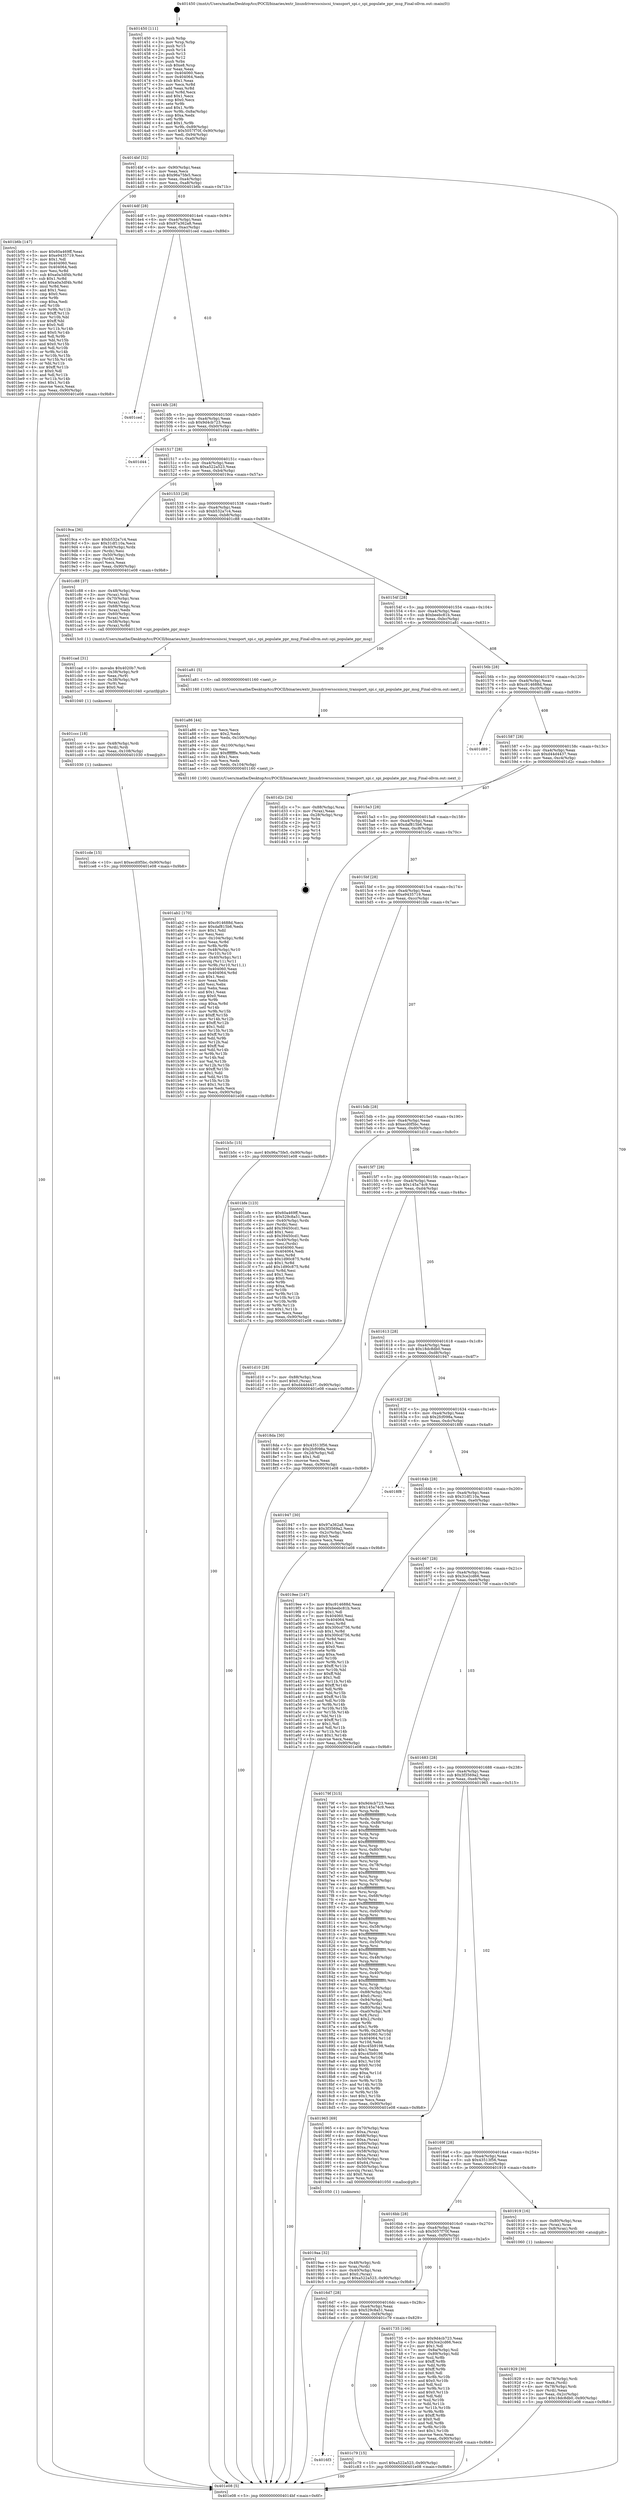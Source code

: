 digraph "0x401450" {
  label = "0x401450 (/mnt/c/Users/mathe/Desktop/tcc/POCII/binaries/extr_linuxdriversscsiscsi_transport_spi.c_spi_populate_ppr_msg_Final-ollvm.out::main(0))"
  labelloc = "t"
  node[shape=record]

  Entry [label="",width=0.3,height=0.3,shape=circle,fillcolor=black,style=filled]
  "0x4014bf" [label="{
     0x4014bf [32]\l
     | [instrs]\l
     &nbsp;&nbsp;0x4014bf \<+6\>: mov -0x90(%rbp),%eax\l
     &nbsp;&nbsp;0x4014c5 \<+2\>: mov %eax,%ecx\l
     &nbsp;&nbsp;0x4014c7 \<+6\>: sub $0x96a75fe5,%ecx\l
     &nbsp;&nbsp;0x4014cd \<+6\>: mov %eax,-0xa4(%rbp)\l
     &nbsp;&nbsp;0x4014d3 \<+6\>: mov %ecx,-0xa8(%rbp)\l
     &nbsp;&nbsp;0x4014d9 \<+6\>: je 0000000000401b6b \<main+0x71b\>\l
  }"]
  "0x401b6b" [label="{
     0x401b6b [147]\l
     | [instrs]\l
     &nbsp;&nbsp;0x401b6b \<+5\>: mov $0x60a469ff,%eax\l
     &nbsp;&nbsp;0x401b70 \<+5\>: mov $0xe9435719,%ecx\l
     &nbsp;&nbsp;0x401b75 \<+2\>: mov $0x1,%dl\l
     &nbsp;&nbsp;0x401b77 \<+7\>: mov 0x404060,%esi\l
     &nbsp;&nbsp;0x401b7e \<+7\>: mov 0x404064,%edi\l
     &nbsp;&nbsp;0x401b85 \<+3\>: mov %esi,%r8d\l
     &nbsp;&nbsp;0x401b88 \<+7\>: sub $0xa0a3df4b,%r8d\l
     &nbsp;&nbsp;0x401b8f \<+4\>: sub $0x1,%r8d\l
     &nbsp;&nbsp;0x401b93 \<+7\>: add $0xa0a3df4b,%r8d\l
     &nbsp;&nbsp;0x401b9a \<+4\>: imul %r8d,%esi\l
     &nbsp;&nbsp;0x401b9e \<+3\>: and $0x1,%esi\l
     &nbsp;&nbsp;0x401ba1 \<+3\>: cmp $0x0,%esi\l
     &nbsp;&nbsp;0x401ba4 \<+4\>: sete %r9b\l
     &nbsp;&nbsp;0x401ba8 \<+3\>: cmp $0xa,%edi\l
     &nbsp;&nbsp;0x401bab \<+4\>: setl %r10b\l
     &nbsp;&nbsp;0x401baf \<+3\>: mov %r9b,%r11b\l
     &nbsp;&nbsp;0x401bb2 \<+4\>: xor $0xff,%r11b\l
     &nbsp;&nbsp;0x401bb6 \<+3\>: mov %r10b,%bl\l
     &nbsp;&nbsp;0x401bb9 \<+3\>: xor $0xff,%bl\l
     &nbsp;&nbsp;0x401bbc \<+3\>: xor $0x0,%dl\l
     &nbsp;&nbsp;0x401bbf \<+3\>: mov %r11b,%r14b\l
     &nbsp;&nbsp;0x401bc2 \<+4\>: and $0x0,%r14b\l
     &nbsp;&nbsp;0x401bc6 \<+3\>: and %dl,%r9b\l
     &nbsp;&nbsp;0x401bc9 \<+3\>: mov %bl,%r15b\l
     &nbsp;&nbsp;0x401bcc \<+4\>: and $0x0,%r15b\l
     &nbsp;&nbsp;0x401bd0 \<+3\>: and %dl,%r10b\l
     &nbsp;&nbsp;0x401bd3 \<+3\>: or %r9b,%r14b\l
     &nbsp;&nbsp;0x401bd6 \<+3\>: or %r10b,%r15b\l
     &nbsp;&nbsp;0x401bd9 \<+3\>: xor %r15b,%r14b\l
     &nbsp;&nbsp;0x401bdc \<+3\>: or %bl,%r11b\l
     &nbsp;&nbsp;0x401bdf \<+4\>: xor $0xff,%r11b\l
     &nbsp;&nbsp;0x401be3 \<+3\>: or $0x0,%dl\l
     &nbsp;&nbsp;0x401be6 \<+3\>: and %dl,%r11b\l
     &nbsp;&nbsp;0x401be9 \<+3\>: or %r11b,%r14b\l
     &nbsp;&nbsp;0x401bec \<+4\>: test $0x1,%r14b\l
     &nbsp;&nbsp;0x401bf0 \<+3\>: cmovne %ecx,%eax\l
     &nbsp;&nbsp;0x401bf3 \<+6\>: mov %eax,-0x90(%rbp)\l
     &nbsp;&nbsp;0x401bf9 \<+5\>: jmp 0000000000401e08 \<main+0x9b8\>\l
  }"]
  "0x4014df" [label="{
     0x4014df [28]\l
     | [instrs]\l
     &nbsp;&nbsp;0x4014df \<+5\>: jmp 00000000004014e4 \<main+0x94\>\l
     &nbsp;&nbsp;0x4014e4 \<+6\>: mov -0xa4(%rbp),%eax\l
     &nbsp;&nbsp;0x4014ea \<+5\>: sub $0x97a362a8,%eax\l
     &nbsp;&nbsp;0x4014ef \<+6\>: mov %eax,-0xac(%rbp)\l
     &nbsp;&nbsp;0x4014f5 \<+6\>: je 0000000000401ced \<main+0x89d\>\l
  }"]
  Exit [label="",width=0.3,height=0.3,shape=circle,fillcolor=black,style=filled,peripheries=2]
  "0x401ced" [label="{
     0x401ced\l
  }", style=dashed]
  "0x4014fb" [label="{
     0x4014fb [28]\l
     | [instrs]\l
     &nbsp;&nbsp;0x4014fb \<+5\>: jmp 0000000000401500 \<main+0xb0\>\l
     &nbsp;&nbsp;0x401500 \<+6\>: mov -0xa4(%rbp),%eax\l
     &nbsp;&nbsp;0x401506 \<+5\>: sub $0x9d4cb723,%eax\l
     &nbsp;&nbsp;0x40150b \<+6\>: mov %eax,-0xb0(%rbp)\l
     &nbsp;&nbsp;0x401511 \<+6\>: je 0000000000401d44 \<main+0x8f4\>\l
  }"]
  "0x401cde" [label="{
     0x401cde [15]\l
     | [instrs]\l
     &nbsp;&nbsp;0x401cde \<+10\>: movl $0xecd0f5bc,-0x90(%rbp)\l
     &nbsp;&nbsp;0x401ce8 \<+5\>: jmp 0000000000401e08 \<main+0x9b8\>\l
  }"]
  "0x401d44" [label="{
     0x401d44\l
  }", style=dashed]
  "0x401517" [label="{
     0x401517 [28]\l
     | [instrs]\l
     &nbsp;&nbsp;0x401517 \<+5\>: jmp 000000000040151c \<main+0xcc\>\l
     &nbsp;&nbsp;0x40151c \<+6\>: mov -0xa4(%rbp),%eax\l
     &nbsp;&nbsp;0x401522 \<+5\>: sub $0xa522a523,%eax\l
     &nbsp;&nbsp;0x401527 \<+6\>: mov %eax,-0xb4(%rbp)\l
     &nbsp;&nbsp;0x40152d \<+6\>: je 00000000004019ca \<main+0x57a\>\l
  }"]
  "0x401ccc" [label="{
     0x401ccc [18]\l
     | [instrs]\l
     &nbsp;&nbsp;0x401ccc \<+4\>: mov -0x48(%rbp),%rdi\l
     &nbsp;&nbsp;0x401cd0 \<+3\>: mov (%rdi),%rdi\l
     &nbsp;&nbsp;0x401cd3 \<+6\>: mov %eax,-0x108(%rbp)\l
     &nbsp;&nbsp;0x401cd9 \<+5\>: call 0000000000401030 \<free@plt\>\l
     | [calls]\l
     &nbsp;&nbsp;0x401030 \{1\} (unknown)\l
  }"]
  "0x4019ca" [label="{
     0x4019ca [36]\l
     | [instrs]\l
     &nbsp;&nbsp;0x4019ca \<+5\>: mov $0xb532a7c4,%eax\l
     &nbsp;&nbsp;0x4019cf \<+5\>: mov $0x31df110a,%ecx\l
     &nbsp;&nbsp;0x4019d4 \<+4\>: mov -0x40(%rbp),%rdx\l
     &nbsp;&nbsp;0x4019d8 \<+2\>: mov (%rdx),%esi\l
     &nbsp;&nbsp;0x4019da \<+4\>: mov -0x50(%rbp),%rdx\l
     &nbsp;&nbsp;0x4019de \<+2\>: cmp (%rdx),%esi\l
     &nbsp;&nbsp;0x4019e0 \<+3\>: cmovl %ecx,%eax\l
     &nbsp;&nbsp;0x4019e3 \<+6\>: mov %eax,-0x90(%rbp)\l
     &nbsp;&nbsp;0x4019e9 \<+5\>: jmp 0000000000401e08 \<main+0x9b8\>\l
  }"]
  "0x401533" [label="{
     0x401533 [28]\l
     | [instrs]\l
     &nbsp;&nbsp;0x401533 \<+5\>: jmp 0000000000401538 \<main+0xe8\>\l
     &nbsp;&nbsp;0x401538 \<+6\>: mov -0xa4(%rbp),%eax\l
     &nbsp;&nbsp;0x40153e \<+5\>: sub $0xb532a7c4,%eax\l
     &nbsp;&nbsp;0x401543 \<+6\>: mov %eax,-0xb8(%rbp)\l
     &nbsp;&nbsp;0x401549 \<+6\>: je 0000000000401c88 \<main+0x838\>\l
  }"]
  "0x401cad" [label="{
     0x401cad [31]\l
     | [instrs]\l
     &nbsp;&nbsp;0x401cad \<+10\>: movabs $0x4020b7,%rdi\l
     &nbsp;&nbsp;0x401cb7 \<+4\>: mov -0x38(%rbp),%r9\l
     &nbsp;&nbsp;0x401cbb \<+3\>: mov %eax,(%r9)\l
     &nbsp;&nbsp;0x401cbe \<+4\>: mov -0x38(%rbp),%r9\l
     &nbsp;&nbsp;0x401cc2 \<+3\>: mov (%r9),%esi\l
     &nbsp;&nbsp;0x401cc5 \<+2\>: mov $0x0,%al\l
     &nbsp;&nbsp;0x401cc7 \<+5\>: call 0000000000401040 \<printf@plt\>\l
     | [calls]\l
     &nbsp;&nbsp;0x401040 \{1\} (unknown)\l
  }"]
  "0x401c88" [label="{
     0x401c88 [37]\l
     | [instrs]\l
     &nbsp;&nbsp;0x401c88 \<+4\>: mov -0x48(%rbp),%rax\l
     &nbsp;&nbsp;0x401c8c \<+3\>: mov (%rax),%rdi\l
     &nbsp;&nbsp;0x401c8f \<+4\>: mov -0x70(%rbp),%rax\l
     &nbsp;&nbsp;0x401c93 \<+2\>: mov (%rax),%esi\l
     &nbsp;&nbsp;0x401c95 \<+4\>: mov -0x68(%rbp),%rax\l
     &nbsp;&nbsp;0x401c99 \<+2\>: mov (%rax),%edx\l
     &nbsp;&nbsp;0x401c9b \<+4\>: mov -0x60(%rbp),%rax\l
     &nbsp;&nbsp;0x401c9f \<+2\>: mov (%rax),%ecx\l
     &nbsp;&nbsp;0x401ca1 \<+4\>: mov -0x58(%rbp),%rax\l
     &nbsp;&nbsp;0x401ca5 \<+3\>: mov (%rax),%r8d\l
     &nbsp;&nbsp;0x401ca8 \<+5\>: call 00000000004013c0 \<spi_populate_ppr_msg\>\l
     | [calls]\l
     &nbsp;&nbsp;0x4013c0 \{1\} (/mnt/c/Users/mathe/Desktop/tcc/POCII/binaries/extr_linuxdriversscsiscsi_transport_spi.c_spi_populate_ppr_msg_Final-ollvm.out::spi_populate_ppr_msg)\l
  }"]
  "0x40154f" [label="{
     0x40154f [28]\l
     | [instrs]\l
     &nbsp;&nbsp;0x40154f \<+5\>: jmp 0000000000401554 \<main+0x104\>\l
     &nbsp;&nbsp;0x401554 \<+6\>: mov -0xa4(%rbp),%eax\l
     &nbsp;&nbsp;0x40155a \<+5\>: sub $0xbeebc81b,%eax\l
     &nbsp;&nbsp;0x40155f \<+6\>: mov %eax,-0xbc(%rbp)\l
     &nbsp;&nbsp;0x401565 \<+6\>: je 0000000000401a81 \<main+0x631\>\l
  }"]
  "0x4016f3" [label="{
     0x4016f3\l
  }", style=dashed]
  "0x401a81" [label="{
     0x401a81 [5]\l
     | [instrs]\l
     &nbsp;&nbsp;0x401a81 \<+5\>: call 0000000000401160 \<next_i\>\l
     | [calls]\l
     &nbsp;&nbsp;0x401160 \{100\} (/mnt/c/Users/mathe/Desktop/tcc/POCII/binaries/extr_linuxdriversscsiscsi_transport_spi.c_spi_populate_ppr_msg_Final-ollvm.out::next_i)\l
  }"]
  "0x40156b" [label="{
     0x40156b [28]\l
     | [instrs]\l
     &nbsp;&nbsp;0x40156b \<+5\>: jmp 0000000000401570 \<main+0x120\>\l
     &nbsp;&nbsp;0x401570 \<+6\>: mov -0xa4(%rbp),%eax\l
     &nbsp;&nbsp;0x401576 \<+5\>: sub $0xc914688d,%eax\l
     &nbsp;&nbsp;0x40157b \<+6\>: mov %eax,-0xc0(%rbp)\l
     &nbsp;&nbsp;0x401581 \<+6\>: je 0000000000401d89 \<main+0x939\>\l
  }"]
  "0x401c79" [label="{
     0x401c79 [15]\l
     | [instrs]\l
     &nbsp;&nbsp;0x401c79 \<+10\>: movl $0xa522a523,-0x90(%rbp)\l
     &nbsp;&nbsp;0x401c83 \<+5\>: jmp 0000000000401e08 \<main+0x9b8\>\l
  }"]
  "0x401d89" [label="{
     0x401d89\l
  }", style=dashed]
  "0x401587" [label="{
     0x401587 [28]\l
     | [instrs]\l
     &nbsp;&nbsp;0x401587 \<+5\>: jmp 000000000040158c \<main+0x13c\>\l
     &nbsp;&nbsp;0x40158c \<+6\>: mov -0xa4(%rbp),%eax\l
     &nbsp;&nbsp;0x401592 \<+5\>: sub $0xd44d4437,%eax\l
     &nbsp;&nbsp;0x401597 \<+6\>: mov %eax,-0xc4(%rbp)\l
     &nbsp;&nbsp;0x40159d \<+6\>: je 0000000000401d2c \<main+0x8dc\>\l
  }"]
  "0x401ab2" [label="{
     0x401ab2 [170]\l
     | [instrs]\l
     &nbsp;&nbsp;0x401ab2 \<+5\>: mov $0xc914688d,%ecx\l
     &nbsp;&nbsp;0x401ab7 \<+5\>: mov $0xdaf815b6,%edx\l
     &nbsp;&nbsp;0x401abc \<+3\>: mov $0x1,%dil\l
     &nbsp;&nbsp;0x401abf \<+2\>: xor %esi,%esi\l
     &nbsp;&nbsp;0x401ac1 \<+7\>: mov -0x104(%rbp),%r8d\l
     &nbsp;&nbsp;0x401ac8 \<+4\>: imul %eax,%r8d\l
     &nbsp;&nbsp;0x401acc \<+3\>: mov %r8b,%r9b\l
     &nbsp;&nbsp;0x401acf \<+4\>: mov -0x48(%rbp),%r10\l
     &nbsp;&nbsp;0x401ad3 \<+3\>: mov (%r10),%r10\l
     &nbsp;&nbsp;0x401ad6 \<+4\>: mov -0x40(%rbp),%r11\l
     &nbsp;&nbsp;0x401ada \<+3\>: movslq (%r11),%r11\l
     &nbsp;&nbsp;0x401add \<+4\>: mov %r9b,(%r10,%r11,1)\l
     &nbsp;&nbsp;0x401ae1 \<+7\>: mov 0x404060,%eax\l
     &nbsp;&nbsp;0x401ae8 \<+8\>: mov 0x404064,%r8d\l
     &nbsp;&nbsp;0x401af0 \<+3\>: sub $0x1,%esi\l
     &nbsp;&nbsp;0x401af3 \<+2\>: mov %eax,%ebx\l
     &nbsp;&nbsp;0x401af5 \<+2\>: add %esi,%ebx\l
     &nbsp;&nbsp;0x401af7 \<+3\>: imul %ebx,%eax\l
     &nbsp;&nbsp;0x401afa \<+3\>: and $0x1,%eax\l
     &nbsp;&nbsp;0x401afd \<+3\>: cmp $0x0,%eax\l
     &nbsp;&nbsp;0x401b00 \<+4\>: sete %r9b\l
     &nbsp;&nbsp;0x401b04 \<+4\>: cmp $0xa,%r8d\l
     &nbsp;&nbsp;0x401b08 \<+4\>: setl %r14b\l
     &nbsp;&nbsp;0x401b0c \<+3\>: mov %r9b,%r15b\l
     &nbsp;&nbsp;0x401b0f \<+4\>: xor $0xff,%r15b\l
     &nbsp;&nbsp;0x401b13 \<+3\>: mov %r14b,%r12b\l
     &nbsp;&nbsp;0x401b16 \<+4\>: xor $0xff,%r12b\l
     &nbsp;&nbsp;0x401b1a \<+4\>: xor $0x1,%dil\l
     &nbsp;&nbsp;0x401b1e \<+3\>: mov %r15b,%r13b\l
     &nbsp;&nbsp;0x401b21 \<+4\>: and $0xff,%r13b\l
     &nbsp;&nbsp;0x401b25 \<+3\>: and %dil,%r9b\l
     &nbsp;&nbsp;0x401b28 \<+3\>: mov %r12b,%al\l
     &nbsp;&nbsp;0x401b2b \<+2\>: and $0xff,%al\l
     &nbsp;&nbsp;0x401b2d \<+3\>: and %dil,%r14b\l
     &nbsp;&nbsp;0x401b30 \<+3\>: or %r9b,%r13b\l
     &nbsp;&nbsp;0x401b33 \<+3\>: or %r14b,%al\l
     &nbsp;&nbsp;0x401b36 \<+3\>: xor %al,%r13b\l
     &nbsp;&nbsp;0x401b39 \<+3\>: or %r12b,%r15b\l
     &nbsp;&nbsp;0x401b3c \<+4\>: xor $0xff,%r15b\l
     &nbsp;&nbsp;0x401b40 \<+4\>: or $0x1,%dil\l
     &nbsp;&nbsp;0x401b44 \<+3\>: and %dil,%r15b\l
     &nbsp;&nbsp;0x401b47 \<+3\>: or %r15b,%r13b\l
     &nbsp;&nbsp;0x401b4a \<+4\>: test $0x1,%r13b\l
     &nbsp;&nbsp;0x401b4e \<+3\>: cmovne %edx,%ecx\l
     &nbsp;&nbsp;0x401b51 \<+6\>: mov %ecx,-0x90(%rbp)\l
     &nbsp;&nbsp;0x401b57 \<+5\>: jmp 0000000000401e08 \<main+0x9b8\>\l
  }"]
  "0x401d2c" [label="{
     0x401d2c [24]\l
     | [instrs]\l
     &nbsp;&nbsp;0x401d2c \<+7\>: mov -0x88(%rbp),%rax\l
     &nbsp;&nbsp;0x401d33 \<+2\>: mov (%rax),%eax\l
     &nbsp;&nbsp;0x401d35 \<+4\>: lea -0x28(%rbp),%rsp\l
     &nbsp;&nbsp;0x401d39 \<+1\>: pop %rbx\l
     &nbsp;&nbsp;0x401d3a \<+2\>: pop %r12\l
     &nbsp;&nbsp;0x401d3c \<+2\>: pop %r13\l
     &nbsp;&nbsp;0x401d3e \<+2\>: pop %r14\l
     &nbsp;&nbsp;0x401d40 \<+2\>: pop %r15\l
     &nbsp;&nbsp;0x401d42 \<+1\>: pop %rbp\l
     &nbsp;&nbsp;0x401d43 \<+1\>: ret\l
  }"]
  "0x4015a3" [label="{
     0x4015a3 [28]\l
     | [instrs]\l
     &nbsp;&nbsp;0x4015a3 \<+5\>: jmp 00000000004015a8 \<main+0x158\>\l
     &nbsp;&nbsp;0x4015a8 \<+6\>: mov -0xa4(%rbp),%eax\l
     &nbsp;&nbsp;0x4015ae \<+5\>: sub $0xdaf815b6,%eax\l
     &nbsp;&nbsp;0x4015b3 \<+6\>: mov %eax,-0xc8(%rbp)\l
     &nbsp;&nbsp;0x4015b9 \<+6\>: je 0000000000401b5c \<main+0x70c\>\l
  }"]
  "0x401a86" [label="{
     0x401a86 [44]\l
     | [instrs]\l
     &nbsp;&nbsp;0x401a86 \<+2\>: xor %ecx,%ecx\l
     &nbsp;&nbsp;0x401a88 \<+5\>: mov $0x2,%edx\l
     &nbsp;&nbsp;0x401a8d \<+6\>: mov %edx,-0x100(%rbp)\l
     &nbsp;&nbsp;0x401a93 \<+1\>: cltd\l
     &nbsp;&nbsp;0x401a94 \<+6\>: mov -0x100(%rbp),%esi\l
     &nbsp;&nbsp;0x401a9a \<+2\>: idiv %esi\l
     &nbsp;&nbsp;0x401a9c \<+6\>: imul $0xfffffffe,%edx,%edx\l
     &nbsp;&nbsp;0x401aa2 \<+3\>: sub $0x1,%ecx\l
     &nbsp;&nbsp;0x401aa5 \<+2\>: sub %ecx,%edx\l
     &nbsp;&nbsp;0x401aa7 \<+6\>: mov %edx,-0x104(%rbp)\l
     &nbsp;&nbsp;0x401aad \<+5\>: call 0000000000401160 \<next_i\>\l
     | [calls]\l
     &nbsp;&nbsp;0x401160 \{100\} (/mnt/c/Users/mathe/Desktop/tcc/POCII/binaries/extr_linuxdriversscsiscsi_transport_spi.c_spi_populate_ppr_msg_Final-ollvm.out::next_i)\l
  }"]
  "0x401b5c" [label="{
     0x401b5c [15]\l
     | [instrs]\l
     &nbsp;&nbsp;0x401b5c \<+10\>: movl $0x96a75fe5,-0x90(%rbp)\l
     &nbsp;&nbsp;0x401b66 \<+5\>: jmp 0000000000401e08 \<main+0x9b8\>\l
  }"]
  "0x4015bf" [label="{
     0x4015bf [28]\l
     | [instrs]\l
     &nbsp;&nbsp;0x4015bf \<+5\>: jmp 00000000004015c4 \<main+0x174\>\l
     &nbsp;&nbsp;0x4015c4 \<+6\>: mov -0xa4(%rbp),%eax\l
     &nbsp;&nbsp;0x4015ca \<+5\>: sub $0xe9435719,%eax\l
     &nbsp;&nbsp;0x4015cf \<+6\>: mov %eax,-0xcc(%rbp)\l
     &nbsp;&nbsp;0x4015d5 \<+6\>: je 0000000000401bfe \<main+0x7ae\>\l
  }"]
  "0x4019aa" [label="{
     0x4019aa [32]\l
     | [instrs]\l
     &nbsp;&nbsp;0x4019aa \<+4\>: mov -0x48(%rbp),%rdi\l
     &nbsp;&nbsp;0x4019ae \<+3\>: mov %rax,(%rdi)\l
     &nbsp;&nbsp;0x4019b1 \<+4\>: mov -0x40(%rbp),%rax\l
     &nbsp;&nbsp;0x4019b5 \<+6\>: movl $0x0,(%rax)\l
     &nbsp;&nbsp;0x4019bb \<+10\>: movl $0xa522a523,-0x90(%rbp)\l
     &nbsp;&nbsp;0x4019c5 \<+5\>: jmp 0000000000401e08 \<main+0x9b8\>\l
  }"]
  "0x401bfe" [label="{
     0x401bfe [123]\l
     | [instrs]\l
     &nbsp;&nbsp;0x401bfe \<+5\>: mov $0x60a469ff,%eax\l
     &nbsp;&nbsp;0x401c03 \<+5\>: mov $0x529c8a51,%ecx\l
     &nbsp;&nbsp;0x401c08 \<+4\>: mov -0x40(%rbp),%rdx\l
     &nbsp;&nbsp;0x401c0c \<+2\>: mov (%rdx),%esi\l
     &nbsp;&nbsp;0x401c0e \<+6\>: add $0x39450cd1,%esi\l
     &nbsp;&nbsp;0x401c14 \<+3\>: add $0x1,%esi\l
     &nbsp;&nbsp;0x401c17 \<+6\>: sub $0x39450cd1,%esi\l
     &nbsp;&nbsp;0x401c1d \<+4\>: mov -0x40(%rbp),%rdx\l
     &nbsp;&nbsp;0x401c21 \<+2\>: mov %esi,(%rdx)\l
     &nbsp;&nbsp;0x401c23 \<+7\>: mov 0x404060,%esi\l
     &nbsp;&nbsp;0x401c2a \<+7\>: mov 0x404064,%edi\l
     &nbsp;&nbsp;0x401c31 \<+3\>: mov %esi,%r8d\l
     &nbsp;&nbsp;0x401c34 \<+7\>: sub $0x1d90c875,%r8d\l
     &nbsp;&nbsp;0x401c3b \<+4\>: sub $0x1,%r8d\l
     &nbsp;&nbsp;0x401c3f \<+7\>: add $0x1d90c875,%r8d\l
     &nbsp;&nbsp;0x401c46 \<+4\>: imul %r8d,%esi\l
     &nbsp;&nbsp;0x401c4a \<+3\>: and $0x1,%esi\l
     &nbsp;&nbsp;0x401c4d \<+3\>: cmp $0x0,%esi\l
     &nbsp;&nbsp;0x401c50 \<+4\>: sete %r9b\l
     &nbsp;&nbsp;0x401c54 \<+3\>: cmp $0xa,%edi\l
     &nbsp;&nbsp;0x401c57 \<+4\>: setl %r10b\l
     &nbsp;&nbsp;0x401c5b \<+3\>: mov %r9b,%r11b\l
     &nbsp;&nbsp;0x401c5e \<+3\>: and %r10b,%r11b\l
     &nbsp;&nbsp;0x401c61 \<+3\>: xor %r10b,%r9b\l
     &nbsp;&nbsp;0x401c64 \<+3\>: or %r9b,%r11b\l
     &nbsp;&nbsp;0x401c67 \<+4\>: test $0x1,%r11b\l
     &nbsp;&nbsp;0x401c6b \<+3\>: cmovne %ecx,%eax\l
     &nbsp;&nbsp;0x401c6e \<+6\>: mov %eax,-0x90(%rbp)\l
     &nbsp;&nbsp;0x401c74 \<+5\>: jmp 0000000000401e08 \<main+0x9b8\>\l
  }"]
  "0x4015db" [label="{
     0x4015db [28]\l
     | [instrs]\l
     &nbsp;&nbsp;0x4015db \<+5\>: jmp 00000000004015e0 \<main+0x190\>\l
     &nbsp;&nbsp;0x4015e0 \<+6\>: mov -0xa4(%rbp),%eax\l
     &nbsp;&nbsp;0x4015e6 \<+5\>: sub $0xecd0f5bc,%eax\l
     &nbsp;&nbsp;0x4015eb \<+6\>: mov %eax,-0xd0(%rbp)\l
     &nbsp;&nbsp;0x4015f1 \<+6\>: je 0000000000401d10 \<main+0x8c0\>\l
  }"]
  "0x401929" [label="{
     0x401929 [30]\l
     | [instrs]\l
     &nbsp;&nbsp;0x401929 \<+4\>: mov -0x78(%rbp),%rdi\l
     &nbsp;&nbsp;0x40192d \<+2\>: mov %eax,(%rdi)\l
     &nbsp;&nbsp;0x40192f \<+4\>: mov -0x78(%rbp),%rdi\l
     &nbsp;&nbsp;0x401933 \<+2\>: mov (%rdi),%eax\l
     &nbsp;&nbsp;0x401935 \<+3\>: mov %eax,-0x2c(%rbp)\l
     &nbsp;&nbsp;0x401938 \<+10\>: movl $0x18dc8db0,-0x90(%rbp)\l
     &nbsp;&nbsp;0x401942 \<+5\>: jmp 0000000000401e08 \<main+0x9b8\>\l
  }"]
  "0x401d10" [label="{
     0x401d10 [28]\l
     | [instrs]\l
     &nbsp;&nbsp;0x401d10 \<+7\>: mov -0x88(%rbp),%rax\l
     &nbsp;&nbsp;0x401d17 \<+6\>: movl $0x0,(%rax)\l
     &nbsp;&nbsp;0x401d1d \<+10\>: movl $0xd44d4437,-0x90(%rbp)\l
     &nbsp;&nbsp;0x401d27 \<+5\>: jmp 0000000000401e08 \<main+0x9b8\>\l
  }"]
  "0x4015f7" [label="{
     0x4015f7 [28]\l
     | [instrs]\l
     &nbsp;&nbsp;0x4015f7 \<+5\>: jmp 00000000004015fc \<main+0x1ac\>\l
     &nbsp;&nbsp;0x4015fc \<+6\>: mov -0xa4(%rbp),%eax\l
     &nbsp;&nbsp;0x401602 \<+5\>: sub $0x145a74c9,%eax\l
     &nbsp;&nbsp;0x401607 \<+6\>: mov %eax,-0xd4(%rbp)\l
     &nbsp;&nbsp;0x40160d \<+6\>: je 00000000004018da \<main+0x48a\>\l
  }"]
  "0x401450" [label="{
     0x401450 [111]\l
     | [instrs]\l
     &nbsp;&nbsp;0x401450 \<+1\>: push %rbp\l
     &nbsp;&nbsp;0x401451 \<+3\>: mov %rsp,%rbp\l
     &nbsp;&nbsp;0x401454 \<+2\>: push %r15\l
     &nbsp;&nbsp;0x401456 \<+2\>: push %r14\l
     &nbsp;&nbsp;0x401458 \<+2\>: push %r13\l
     &nbsp;&nbsp;0x40145a \<+2\>: push %r12\l
     &nbsp;&nbsp;0x40145c \<+1\>: push %rbx\l
     &nbsp;&nbsp;0x40145d \<+7\>: sub $0xe8,%rsp\l
     &nbsp;&nbsp;0x401464 \<+2\>: xor %eax,%eax\l
     &nbsp;&nbsp;0x401466 \<+7\>: mov 0x404060,%ecx\l
     &nbsp;&nbsp;0x40146d \<+7\>: mov 0x404064,%edx\l
     &nbsp;&nbsp;0x401474 \<+3\>: sub $0x1,%eax\l
     &nbsp;&nbsp;0x401477 \<+3\>: mov %ecx,%r8d\l
     &nbsp;&nbsp;0x40147a \<+3\>: add %eax,%r8d\l
     &nbsp;&nbsp;0x40147d \<+4\>: imul %r8d,%ecx\l
     &nbsp;&nbsp;0x401481 \<+3\>: and $0x1,%ecx\l
     &nbsp;&nbsp;0x401484 \<+3\>: cmp $0x0,%ecx\l
     &nbsp;&nbsp;0x401487 \<+4\>: sete %r9b\l
     &nbsp;&nbsp;0x40148b \<+4\>: and $0x1,%r9b\l
     &nbsp;&nbsp;0x40148f \<+7\>: mov %r9b,-0x8a(%rbp)\l
     &nbsp;&nbsp;0x401496 \<+3\>: cmp $0xa,%edx\l
     &nbsp;&nbsp;0x401499 \<+4\>: setl %r9b\l
     &nbsp;&nbsp;0x40149d \<+4\>: and $0x1,%r9b\l
     &nbsp;&nbsp;0x4014a1 \<+7\>: mov %r9b,-0x89(%rbp)\l
     &nbsp;&nbsp;0x4014a8 \<+10\>: movl $0x5057f70f,-0x90(%rbp)\l
     &nbsp;&nbsp;0x4014b2 \<+6\>: mov %edi,-0x94(%rbp)\l
     &nbsp;&nbsp;0x4014b8 \<+7\>: mov %rsi,-0xa0(%rbp)\l
  }"]
  "0x4018da" [label="{
     0x4018da [30]\l
     | [instrs]\l
     &nbsp;&nbsp;0x4018da \<+5\>: mov $0x43513f56,%eax\l
     &nbsp;&nbsp;0x4018df \<+5\>: mov $0x2fcf098a,%ecx\l
     &nbsp;&nbsp;0x4018e4 \<+3\>: mov -0x2d(%rbp),%dl\l
     &nbsp;&nbsp;0x4018e7 \<+3\>: test $0x1,%dl\l
     &nbsp;&nbsp;0x4018ea \<+3\>: cmovne %ecx,%eax\l
     &nbsp;&nbsp;0x4018ed \<+6\>: mov %eax,-0x90(%rbp)\l
     &nbsp;&nbsp;0x4018f3 \<+5\>: jmp 0000000000401e08 \<main+0x9b8\>\l
  }"]
  "0x401613" [label="{
     0x401613 [28]\l
     | [instrs]\l
     &nbsp;&nbsp;0x401613 \<+5\>: jmp 0000000000401618 \<main+0x1c8\>\l
     &nbsp;&nbsp;0x401618 \<+6\>: mov -0xa4(%rbp),%eax\l
     &nbsp;&nbsp;0x40161e \<+5\>: sub $0x18dc8db0,%eax\l
     &nbsp;&nbsp;0x401623 \<+6\>: mov %eax,-0xd8(%rbp)\l
     &nbsp;&nbsp;0x401629 \<+6\>: je 0000000000401947 \<main+0x4f7\>\l
  }"]
  "0x401e08" [label="{
     0x401e08 [5]\l
     | [instrs]\l
     &nbsp;&nbsp;0x401e08 \<+5\>: jmp 00000000004014bf \<main+0x6f\>\l
  }"]
  "0x401947" [label="{
     0x401947 [30]\l
     | [instrs]\l
     &nbsp;&nbsp;0x401947 \<+5\>: mov $0x97a362a8,%eax\l
     &nbsp;&nbsp;0x40194c \<+5\>: mov $0x3f3569a2,%ecx\l
     &nbsp;&nbsp;0x401951 \<+3\>: mov -0x2c(%rbp),%edx\l
     &nbsp;&nbsp;0x401954 \<+3\>: cmp $0x0,%edx\l
     &nbsp;&nbsp;0x401957 \<+3\>: cmove %ecx,%eax\l
     &nbsp;&nbsp;0x40195a \<+6\>: mov %eax,-0x90(%rbp)\l
     &nbsp;&nbsp;0x401960 \<+5\>: jmp 0000000000401e08 \<main+0x9b8\>\l
  }"]
  "0x40162f" [label="{
     0x40162f [28]\l
     | [instrs]\l
     &nbsp;&nbsp;0x40162f \<+5\>: jmp 0000000000401634 \<main+0x1e4\>\l
     &nbsp;&nbsp;0x401634 \<+6\>: mov -0xa4(%rbp),%eax\l
     &nbsp;&nbsp;0x40163a \<+5\>: sub $0x2fcf098a,%eax\l
     &nbsp;&nbsp;0x40163f \<+6\>: mov %eax,-0xdc(%rbp)\l
     &nbsp;&nbsp;0x401645 \<+6\>: je 00000000004018f8 \<main+0x4a8\>\l
  }"]
  "0x4016d7" [label="{
     0x4016d7 [28]\l
     | [instrs]\l
     &nbsp;&nbsp;0x4016d7 \<+5\>: jmp 00000000004016dc \<main+0x28c\>\l
     &nbsp;&nbsp;0x4016dc \<+6\>: mov -0xa4(%rbp),%eax\l
     &nbsp;&nbsp;0x4016e2 \<+5\>: sub $0x529c8a51,%eax\l
     &nbsp;&nbsp;0x4016e7 \<+6\>: mov %eax,-0xf4(%rbp)\l
     &nbsp;&nbsp;0x4016ed \<+6\>: je 0000000000401c79 \<main+0x829\>\l
  }"]
  "0x4018f8" [label="{
     0x4018f8\l
  }", style=dashed]
  "0x40164b" [label="{
     0x40164b [28]\l
     | [instrs]\l
     &nbsp;&nbsp;0x40164b \<+5\>: jmp 0000000000401650 \<main+0x200\>\l
     &nbsp;&nbsp;0x401650 \<+6\>: mov -0xa4(%rbp),%eax\l
     &nbsp;&nbsp;0x401656 \<+5\>: sub $0x31df110a,%eax\l
     &nbsp;&nbsp;0x40165b \<+6\>: mov %eax,-0xe0(%rbp)\l
     &nbsp;&nbsp;0x401661 \<+6\>: je 00000000004019ee \<main+0x59e\>\l
  }"]
  "0x401735" [label="{
     0x401735 [106]\l
     | [instrs]\l
     &nbsp;&nbsp;0x401735 \<+5\>: mov $0x9d4cb723,%eax\l
     &nbsp;&nbsp;0x40173a \<+5\>: mov $0x3ce2cd66,%ecx\l
     &nbsp;&nbsp;0x40173f \<+2\>: mov $0x1,%dl\l
     &nbsp;&nbsp;0x401741 \<+7\>: mov -0x8a(%rbp),%sil\l
     &nbsp;&nbsp;0x401748 \<+7\>: mov -0x89(%rbp),%dil\l
     &nbsp;&nbsp;0x40174f \<+3\>: mov %sil,%r8b\l
     &nbsp;&nbsp;0x401752 \<+4\>: xor $0xff,%r8b\l
     &nbsp;&nbsp;0x401756 \<+3\>: mov %dil,%r9b\l
     &nbsp;&nbsp;0x401759 \<+4\>: xor $0xff,%r9b\l
     &nbsp;&nbsp;0x40175d \<+3\>: xor $0x0,%dl\l
     &nbsp;&nbsp;0x401760 \<+3\>: mov %r8b,%r10b\l
     &nbsp;&nbsp;0x401763 \<+4\>: and $0x0,%r10b\l
     &nbsp;&nbsp;0x401767 \<+3\>: and %dl,%sil\l
     &nbsp;&nbsp;0x40176a \<+3\>: mov %r9b,%r11b\l
     &nbsp;&nbsp;0x40176d \<+4\>: and $0x0,%r11b\l
     &nbsp;&nbsp;0x401771 \<+3\>: and %dl,%dil\l
     &nbsp;&nbsp;0x401774 \<+3\>: or %sil,%r10b\l
     &nbsp;&nbsp;0x401777 \<+3\>: or %dil,%r11b\l
     &nbsp;&nbsp;0x40177a \<+3\>: xor %r11b,%r10b\l
     &nbsp;&nbsp;0x40177d \<+3\>: or %r9b,%r8b\l
     &nbsp;&nbsp;0x401780 \<+4\>: xor $0xff,%r8b\l
     &nbsp;&nbsp;0x401784 \<+3\>: or $0x0,%dl\l
     &nbsp;&nbsp;0x401787 \<+3\>: and %dl,%r8b\l
     &nbsp;&nbsp;0x40178a \<+3\>: or %r8b,%r10b\l
     &nbsp;&nbsp;0x40178d \<+4\>: test $0x1,%r10b\l
     &nbsp;&nbsp;0x401791 \<+3\>: cmovne %ecx,%eax\l
     &nbsp;&nbsp;0x401794 \<+6\>: mov %eax,-0x90(%rbp)\l
     &nbsp;&nbsp;0x40179a \<+5\>: jmp 0000000000401e08 \<main+0x9b8\>\l
  }"]
  "0x4019ee" [label="{
     0x4019ee [147]\l
     | [instrs]\l
     &nbsp;&nbsp;0x4019ee \<+5\>: mov $0xc914688d,%eax\l
     &nbsp;&nbsp;0x4019f3 \<+5\>: mov $0xbeebc81b,%ecx\l
     &nbsp;&nbsp;0x4019f8 \<+2\>: mov $0x1,%dl\l
     &nbsp;&nbsp;0x4019fa \<+7\>: mov 0x404060,%esi\l
     &nbsp;&nbsp;0x401a01 \<+7\>: mov 0x404064,%edi\l
     &nbsp;&nbsp;0x401a08 \<+3\>: mov %esi,%r8d\l
     &nbsp;&nbsp;0x401a0b \<+7\>: add $0x300cd756,%r8d\l
     &nbsp;&nbsp;0x401a12 \<+4\>: sub $0x1,%r8d\l
     &nbsp;&nbsp;0x401a16 \<+7\>: sub $0x300cd756,%r8d\l
     &nbsp;&nbsp;0x401a1d \<+4\>: imul %r8d,%esi\l
     &nbsp;&nbsp;0x401a21 \<+3\>: and $0x1,%esi\l
     &nbsp;&nbsp;0x401a24 \<+3\>: cmp $0x0,%esi\l
     &nbsp;&nbsp;0x401a27 \<+4\>: sete %r9b\l
     &nbsp;&nbsp;0x401a2b \<+3\>: cmp $0xa,%edi\l
     &nbsp;&nbsp;0x401a2e \<+4\>: setl %r10b\l
     &nbsp;&nbsp;0x401a32 \<+3\>: mov %r9b,%r11b\l
     &nbsp;&nbsp;0x401a35 \<+4\>: xor $0xff,%r11b\l
     &nbsp;&nbsp;0x401a39 \<+3\>: mov %r10b,%bl\l
     &nbsp;&nbsp;0x401a3c \<+3\>: xor $0xff,%bl\l
     &nbsp;&nbsp;0x401a3f \<+3\>: xor $0x1,%dl\l
     &nbsp;&nbsp;0x401a42 \<+3\>: mov %r11b,%r14b\l
     &nbsp;&nbsp;0x401a45 \<+4\>: and $0xff,%r14b\l
     &nbsp;&nbsp;0x401a49 \<+3\>: and %dl,%r9b\l
     &nbsp;&nbsp;0x401a4c \<+3\>: mov %bl,%r15b\l
     &nbsp;&nbsp;0x401a4f \<+4\>: and $0xff,%r15b\l
     &nbsp;&nbsp;0x401a53 \<+3\>: and %dl,%r10b\l
     &nbsp;&nbsp;0x401a56 \<+3\>: or %r9b,%r14b\l
     &nbsp;&nbsp;0x401a59 \<+3\>: or %r10b,%r15b\l
     &nbsp;&nbsp;0x401a5c \<+3\>: xor %r15b,%r14b\l
     &nbsp;&nbsp;0x401a5f \<+3\>: or %bl,%r11b\l
     &nbsp;&nbsp;0x401a62 \<+4\>: xor $0xff,%r11b\l
     &nbsp;&nbsp;0x401a66 \<+3\>: or $0x1,%dl\l
     &nbsp;&nbsp;0x401a69 \<+3\>: and %dl,%r11b\l
     &nbsp;&nbsp;0x401a6c \<+3\>: or %r11b,%r14b\l
     &nbsp;&nbsp;0x401a6f \<+4\>: test $0x1,%r14b\l
     &nbsp;&nbsp;0x401a73 \<+3\>: cmovne %ecx,%eax\l
     &nbsp;&nbsp;0x401a76 \<+6\>: mov %eax,-0x90(%rbp)\l
     &nbsp;&nbsp;0x401a7c \<+5\>: jmp 0000000000401e08 \<main+0x9b8\>\l
  }"]
  "0x401667" [label="{
     0x401667 [28]\l
     | [instrs]\l
     &nbsp;&nbsp;0x401667 \<+5\>: jmp 000000000040166c \<main+0x21c\>\l
     &nbsp;&nbsp;0x40166c \<+6\>: mov -0xa4(%rbp),%eax\l
     &nbsp;&nbsp;0x401672 \<+5\>: sub $0x3ce2cd66,%eax\l
     &nbsp;&nbsp;0x401677 \<+6\>: mov %eax,-0xe4(%rbp)\l
     &nbsp;&nbsp;0x40167d \<+6\>: je 000000000040179f \<main+0x34f\>\l
  }"]
  "0x4016bb" [label="{
     0x4016bb [28]\l
     | [instrs]\l
     &nbsp;&nbsp;0x4016bb \<+5\>: jmp 00000000004016c0 \<main+0x270\>\l
     &nbsp;&nbsp;0x4016c0 \<+6\>: mov -0xa4(%rbp),%eax\l
     &nbsp;&nbsp;0x4016c6 \<+5\>: sub $0x5057f70f,%eax\l
     &nbsp;&nbsp;0x4016cb \<+6\>: mov %eax,-0xf0(%rbp)\l
     &nbsp;&nbsp;0x4016d1 \<+6\>: je 0000000000401735 \<main+0x2e5\>\l
  }"]
  "0x40179f" [label="{
     0x40179f [315]\l
     | [instrs]\l
     &nbsp;&nbsp;0x40179f \<+5\>: mov $0x9d4cb723,%eax\l
     &nbsp;&nbsp;0x4017a4 \<+5\>: mov $0x145a74c9,%ecx\l
     &nbsp;&nbsp;0x4017a9 \<+3\>: mov %rsp,%rdx\l
     &nbsp;&nbsp;0x4017ac \<+4\>: add $0xfffffffffffffff0,%rdx\l
     &nbsp;&nbsp;0x4017b0 \<+3\>: mov %rdx,%rsp\l
     &nbsp;&nbsp;0x4017b3 \<+7\>: mov %rdx,-0x88(%rbp)\l
     &nbsp;&nbsp;0x4017ba \<+3\>: mov %rsp,%rdx\l
     &nbsp;&nbsp;0x4017bd \<+4\>: add $0xfffffffffffffff0,%rdx\l
     &nbsp;&nbsp;0x4017c1 \<+3\>: mov %rdx,%rsp\l
     &nbsp;&nbsp;0x4017c4 \<+3\>: mov %rsp,%rsi\l
     &nbsp;&nbsp;0x4017c7 \<+4\>: add $0xfffffffffffffff0,%rsi\l
     &nbsp;&nbsp;0x4017cb \<+3\>: mov %rsi,%rsp\l
     &nbsp;&nbsp;0x4017ce \<+4\>: mov %rsi,-0x80(%rbp)\l
     &nbsp;&nbsp;0x4017d2 \<+3\>: mov %rsp,%rsi\l
     &nbsp;&nbsp;0x4017d5 \<+4\>: add $0xfffffffffffffff0,%rsi\l
     &nbsp;&nbsp;0x4017d9 \<+3\>: mov %rsi,%rsp\l
     &nbsp;&nbsp;0x4017dc \<+4\>: mov %rsi,-0x78(%rbp)\l
     &nbsp;&nbsp;0x4017e0 \<+3\>: mov %rsp,%rsi\l
     &nbsp;&nbsp;0x4017e3 \<+4\>: add $0xfffffffffffffff0,%rsi\l
     &nbsp;&nbsp;0x4017e7 \<+3\>: mov %rsi,%rsp\l
     &nbsp;&nbsp;0x4017ea \<+4\>: mov %rsi,-0x70(%rbp)\l
     &nbsp;&nbsp;0x4017ee \<+3\>: mov %rsp,%rsi\l
     &nbsp;&nbsp;0x4017f1 \<+4\>: add $0xfffffffffffffff0,%rsi\l
     &nbsp;&nbsp;0x4017f5 \<+3\>: mov %rsi,%rsp\l
     &nbsp;&nbsp;0x4017f8 \<+4\>: mov %rsi,-0x68(%rbp)\l
     &nbsp;&nbsp;0x4017fc \<+3\>: mov %rsp,%rsi\l
     &nbsp;&nbsp;0x4017ff \<+4\>: add $0xfffffffffffffff0,%rsi\l
     &nbsp;&nbsp;0x401803 \<+3\>: mov %rsi,%rsp\l
     &nbsp;&nbsp;0x401806 \<+4\>: mov %rsi,-0x60(%rbp)\l
     &nbsp;&nbsp;0x40180a \<+3\>: mov %rsp,%rsi\l
     &nbsp;&nbsp;0x40180d \<+4\>: add $0xfffffffffffffff0,%rsi\l
     &nbsp;&nbsp;0x401811 \<+3\>: mov %rsi,%rsp\l
     &nbsp;&nbsp;0x401814 \<+4\>: mov %rsi,-0x58(%rbp)\l
     &nbsp;&nbsp;0x401818 \<+3\>: mov %rsp,%rsi\l
     &nbsp;&nbsp;0x40181b \<+4\>: add $0xfffffffffffffff0,%rsi\l
     &nbsp;&nbsp;0x40181f \<+3\>: mov %rsi,%rsp\l
     &nbsp;&nbsp;0x401822 \<+4\>: mov %rsi,-0x50(%rbp)\l
     &nbsp;&nbsp;0x401826 \<+3\>: mov %rsp,%rsi\l
     &nbsp;&nbsp;0x401829 \<+4\>: add $0xfffffffffffffff0,%rsi\l
     &nbsp;&nbsp;0x40182d \<+3\>: mov %rsi,%rsp\l
     &nbsp;&nbsp;0x401830 \<+4\>: mov %rsi,-0x48(%rbp)\l
     &nbsp;&nbsp;0x401834 \<+3\>: mov %rsp,%rsi\l
     &nbsp;&nbsp;0x401837 \<+4\>: add $0xfffffffffffffff0,%rsi\l
     &nbsp;&nbsp;0x40183b \<+3\>: mov %rsi,%rsp\l
     &nbsp;&nbsp;0x40183e \<+4\>: mov %rsi,-0x40(%rbp)\l
     &nbsp;&nbsp;0x401842 \<+3\>: mov %rsp,%rsi\l
     &nbsp;&nbsp;0x401845 \<+4\>: add $0xfffffffffffffff0,%rsi\l
     &nbsp;&nbsp;0x401849 \<+3\>: mov %rsi,%rsp\l
     &nbsp;&nbsp;0x40184c \<+4\>: mov %rsi,-0x38(%rbp)\l
     &nbsp;&nbsp;0x401850 \<+7\>: mov -0x88(%rbp),%rsi\l
     &nbsp;&nbsp;0x401857 \<+6\>: movl $0x0,(%rsi)\l
     &nbsp;&nbsp;0x40185d \<+6\>: mov -0x94(%rbp),%edi\l
     &nbsp;&nbsp;0x401863 \<+2\>: mov %edi,(%rdx)\l
     &nbsp;&nbsp;0x401865 \<+4\>: mov -0x80(%rbp),%rsi\l
     &nbsp;&nbsp;0x401869 \<+7\>: mov -0xa0(%rbp),%r8\l
     &nbsp;&nbsp;0x401870 \<+3\>: mov %r8,(%rsi)\l
     &nbsp;&nbsp;0x401873 \<+3\>: cmpl $0x2,(%rdx)\l
     &nbsp;&nbsp;0x401876 \<+4\>: setne %r9b\l
     &nbsp;&nbsp;0x40187a \<+4\>: and $0x1,%r9b\l
     &nbsp;&nbsp;0x40187e \<+4\>: mov %r9b,-0x2d(%rbp)\l
     &nbsp;&nbsp;0x401882 \<+8\>: mov 0x404060,%r10d\l
     &nbsp;&nbsp;0x40188a \<+8\>: mov 0x404064,%r11d\l
     &nbsp;&nbsp;0x401892 \<+3\>: mov %r10d,%ebx\l
     &nbsp;&nbsp;0x401895 \<+6\>: add $0xc45b9198,%ebx\l
     &nbsp;&nbsp;0x40189b \<+3\>: sub $0x1,%ebx\l
     &nbsp;&nbsp;0x40189e \<+6\>: sub $0xc45b9198,%ebx\l
     &nbsp;&nbsp;0x4018a4 \<+4\>: imul %ebx,%r10d\l
     &nbsp;&nbsp;0x4018a8 \<+4\>: and $0x1,%r10d\l
     &nbsp;&nbsp;0x4018ac \<+4\>: cmp $0x0,%r10d\l
     &nbsp;&nbsp;0x4018b0 \<+4\>: sete %r9b\l
     &nbsp;&nbsp;0x4018b4 \<+4\>: cmp $0xa,%r11d\l
     &nbsp;&nbsp;0x4018b8 \<+4\>: setl %r14b\l
     &nbsp;&nbsp;0x4018bc \<+3\>: mov %r9b,%r15b\l
     &nbsp;&nbsp;0x4018bf \<+3\>: and %r14b,%r15b\l
     &nbsp;&nbsp;0x4018c2 \<+3\>: xor %r14b,%r9b\l
     &nbsp;&nbsp;0x4018c5 \<+3\>: or %r9b,%r15b\l
     &nbsp;&nbsp;0x4018c8 \<+4\>: test $0x1,%r15b\l
     &nbsp;&nbsp;0x4018cc \<+3\>: cmovne %ecx,%eax\l
     &nbsp;&nbsp;0x4018cf \<+6\>: mov %eax,-0x90(%rbp)\l
     &nbsp;&nbsp;0x4018d5 \<+5\>: jmp 0000000000401e08 \<main+0x9b8\>\l
  }"]
  "0x401683" [label="{
     0x401683 [28]\l
     | [instrs]\l
     &nbsp;&nbsp;0x401683 \<+5\>: jmp 0000000000401688 \<main+0x238\>\l
     &nbsp;&nbsp;0x401688 \<+6\>: mov -0xa4(%rbp),%eax\l
     &nbsp;&nbsp;0x40168e \<+5\>: sub $0x3f3569a2,%eax\l
     &nbsp;&nbsp;0x401693 \<+6\>: mov %eax,-0xe8(%rbp)\l
     &nbsp;&nbsp;0x401699 \<+6\>: je 0000000000401965 \<main+0x515\>\l
  }"]
  "0x401919" [label="{
     0x401919 [16]\l
     | [instrs]\l
     &nbsp;&nbsp;0x401919 \<+4\>: mov -0x80(%rbp),%rax\l
     &nbsp;&nbsp;0x40191d \<+3\>: mov (%rax),%rax\l
     &nbsp;&nbsp;0x401920 \<+4\>: mov 0x8(%rax),%rdi\l
     &nbsp;&nbsp;0x401924 \<+5\>: call 0000000000401060 \<atoi@plt\>\l
     | [calls]\l
     &nbsp;&nbsp;0x401060 \{1\} (unknown)\l
  }"]
  "0x401965" [label="{
     0x401965 [69]\l
     | [instrs]\l
     &nbsp;&nbsp;0x401965 \<+4\>: mov -0x70(%rbp),%rax\l
     &nbsp;&nbsp;0x401969 \<+6\>: movl $0xa,(%rax)\l
     &nbsp;&nbsp;0x40196f \<+4\>: mov -0x68(%rbp),%rax\l
     &nbsp;&nbsp;0x401973 \<+6\>: movl $0xa,(%rax)\l
     &nbsp;&nbsp;0x401979 \<+4\>: mov -0x60(%rbp),%rax\l
     &nbsp;&nbsp;0x40197d \<+6\>: movl $0xa,(%rax)\l
     &nbsp;&nbsp;0x401983 \<+4\>: mov -0x58(%rbp),%rax\l
     &nbsp;&nbsp;0x401987 \<+6\>: movl $0xa,(%rax)\l
     &nbsp;&nbsp;0x40198d \<+4\>: mov -0x50(%rbp),%rax\l
     &nbsp;&nbsp;0x401991 \<+6\>: movl $0x64,(%rax)\l
     &nbsp;&nbsp;0x401997 \<+4\>: mov -0x50(%rbp),%rax\l
     &nbsp;&nbsp;0x40199b \<+3\>: movslq (%rax),%rax\l
     &nbsp;&nbsp;0x40199e \<+4\>: shl $0x0,%rax\l
     &nbsp;&nbsp;0x4019a2 \<+3\>: mov %rax,%rdi\l
     &nbsp;&nbsp;0x4019a5 \<+5\>: call 0000000000401050 \<malloc@plt\>\l
     | [calls]\l
     &nbsp;&nbsp;0x401050 \{1\} (unknown)\l
  }"]
  "0x40169f" [label="{
     0x40169f [28]\l
     | [instrs]\l
     &nbsp;&nbsp;0x40169f \<+5\>: jmp 00000000004016a4 \<main+0x254\>\l
     &nbsp;&nbsp;0x4016a4 \<+6\>: mov -0xa4(%rbp),%eax\l
     &nbsp;&nbsp;0x4016aa \<+5\>: sub $0x43513f56,%eax\l
     &nbsp;&nbsp;0x4016af \<+6\>: mov %eax,-0xec(%rbp)\l
     &nbsp;&nbsp;0x4016b5 \<+6\>: je 0000000000401919 \<main+0x4c9\>\l
  }"]
  Entry -> "0x401450" [label=" 1"]
  "0x4014bf" -> "0x401b6b" [label=" 100"]
  "0x4014bf" -> "0x4014df" [label=" 610"]
  "0x401d2c" -> Exit [label=" 1"]
  "0x4014df" -> "0x401ced" [label=" 0"]
  "0x4014df" -> "0x4014fb" [label=" 610"]
  "0x401d10" -> "0x401e08" [label=" 1"]
  "0x4014fb" -> "0x401d44" [label=" 0"]
  "0x4014fb" -> "0x401517" [label=" 610"]
  "0x401cde" -> "0x401e08" [label=" 1"]
  "0x401517" -> "0x4019ca" [label=" 101"]
  "0x401517" -> "0x401533" [label=" 509"]
  "0x401ccc" -> "0x401cde" [label=" 1"]
  "0x401533" -> "0x401c88" [label=" 1"]
  "0x401533" -> "0x40154f" [label=" 508"]
  "0x401cad" -> "0x401ccc" [label=" 1"]
  "0x40154f" -> "0x401a81" [label=" 100"]
  "0x40154f" -> "0x40156b" [label=" 408"]
  "0x401c88" -> "0x401cad" [label=" 1"]
  "0x40156b" -> "0x401d89" [label=" 0"]
  "0x40156b" -> "0x401587" [label=" 408"]
  "0x401c79" -> "0x401e08" [label=" 100"]
  "0x401587" -> "0x401d2c" [label=" 1"]
  "0x401587" -> "0x4015a3" [label=" 407"]
  "0x4016d7" -> "0x401c79" [label=" 100"]
  "0x4015a3" -> "0x401b5c" [label=" 100"]
  "0x4015a3" -> "0x4015bf" [label=" 307"]
  "0x4016d7" -> "0x4016f3" [label=" 0"]
  "0x4015bf" -> "0x401bfe" [label=" 100"]
  "0x4015bf" -> "0x4015db" [label=" 207"]
  "0x401bfe" -> "0x401e08" [label=" 100"]
  "0x4015db" -> "0x401d10" [label=" 1"]
  "0x4015db" -> "0x4015f7" [label=" 206"]
  "0x401b6b" -> "0x401e08" [label=" 100"]
  "0x4015f7" -> "0x4018da" [label=" 1"]
  "0x4015f7" -> "0x401613" [label=" 205"]
  "0x401ab2" -> "0x401e08" [label=" 100"]
  "0x401613" -> "0x401947" [label=" 1"]
  "0x401613" -> "0x40162f" [label=" 204"]
  "0x401a86" -> "0x401ab2" [label=" 100"]
  "0x40162f" -> "0x4018f8" [label=" 0"]
  "0x40162f" -> "0x40164b" [label=" 204"]
  "0x401a81" -> "0x401a86" [label=" 100"]
  "0x40164b" -> "0x4019ee" [label=" 100"]
  "0x40164b" -> "0x401667" [label=" 104"]
  "0x4019ee" -> "0x401e08" [label=" 100"]
  "0x401667" -> "0x40179f" [label=" 1"]
  "0x401667" -> "0x401683" [label=" 103"]
  "0x4019aa" -> "0x401e08" [label=" 1"]
  "0x401683" -> "0x401965" [label=" 1"]
  "0x401683" -> "0x40169f" [label=" 102"]
  "0x401965" -> "0x4019aa" [label=" 1"]
  "0x40169f" -> "0x401919" [label=" 1"]
  "0x40169f" -> "0x4016bb" [label=" 101"]
  "0x4019ca" -> "0x401e08" [label=" 101"]
  "0x4016bb" -> "0x401735" [label=" 1"]
  "0x4016bb" -> "0x4016d7" [label=" 100"]
  "0x401735" -> "0x401e08" [label=" 1"]
  "0x401450" -> "0x4014bf" [label=" 1"]
  "0x401e08" -> "0x4014bf" [label=" 709"]
  "0x401b5c" -> "0x401e08" [label=" 100"]
  "0x40179f" -> "0x401e08" [label=" 1"]
  "0x4018da" -> "0x401e08" [label=" 1"]
  "0x401919" -> "0x401929" [label=" 1"]
  "0x401929" -> "0x401e08" [label=" 1"]
  "0x401947" -> "0x401e08" [label=" 1"]
}
